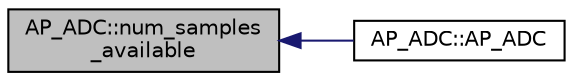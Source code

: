 digraph "AP_ADC::num_samples_available"
{
 // INTERACTIVE_SVG=YES
  edge [fontname="Helvetica",fontsize="10",labelfontname="Helvetica",labelfontsize="10"];
  node [fontname="Helvetica",fontsize="10",shape=record];
  rankdir="LR";
  Node1 [label="AP_ADC::num_samples\l_available",height=0.2,width=0.4,color="black", fillcolor="grey75", style="filled", fontcolor="black"];
  Node1 -> Node2 [dir="back",color="midnightblue",fontsize="10",style="solid",fontname="Helvetica"];
  Node2 [label="AP_ADC::AP_ADC",height=0.2,width=0.4,color="black", fillcolor="white", style="filled",URL="$classAP__ADC.html#a5666c75df84871939288fb4d3da4e090"];
}

